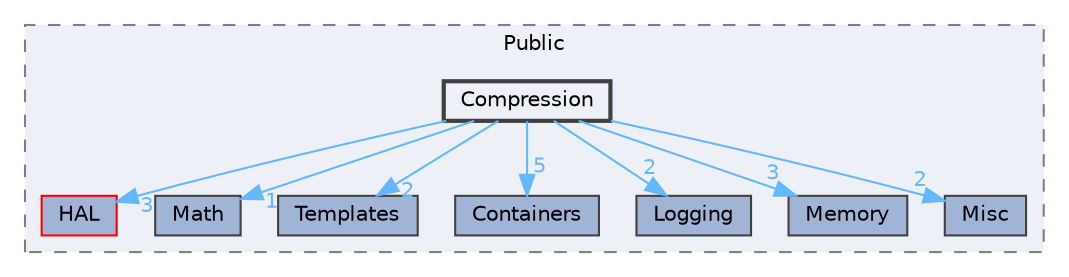 digraph "Compression"
{
 // INTERACTIVE_SVG=YES
 // LATEX_PDF_SIZE
  bgcolor="transparent";
  edge [fontname=Helvetica,fontsize=10,labelfontname=Helvetica,labelfontsize=10];
  node [fontname=Helvetica,fontsize=10,shape=box,height=0.2,width=0.4];
  compound=true
  subgraph clusterdir_ba49309ee78fabe0452662bc1a7ef37d {
    graph [ bgcolor="#edf0f7", pencolor="grey50", label="Public", fontname=Helvetica,fontsize=10 style="filled,dashed", URL="dir_ba49309ee78fabe0452662bc1a7ef37d.html",tooltip=""]
  dir_06b681a867cd45e91f64ca04156625cf [label="HAL", fillcolor="#a2b4d6", color="red", style="filled", URL="dir_06b681a867cd45e91f64ca04156625cf.html",tooltip=""];
  dir_d9c32345848c1de2353c1248bbdefaac [label="Math", fillcolor="#a2b4d6", color="grey25", style="filled", URL="dir_d9c32345848c1de2353c1248bbdefaac.html",tooltip=""];
  dir_d923b29e5793e4ca6ecf89bd6d2fe94d [label="Templates", fillcolor="#a2b4d6", color="grey25", style="filled", URL="dir_d923b29e5793e4ca6ecf89bd6d2fe94d.html",tooltip=""];
  dir_d6d4edf6ba84739b62e6fae684879a69 [label="Containers", fillcolor="#a2b4d6", color="grey25", style="filled", URL="dir_d6d4edf6ba84739b62e6fae684879a69.html",tooltip=""];
  dir_cdbe86fff28349c50d558c00879cc362 [label="Logging", fillcolor="#a2b4d6", color="grey25", style="filled", URL="dir_cdbe86fff28349c50d558c00879cc362.html",tooltip=""];
  dir_61f53bcac5392dd93e7b6b179c6206e3 [label="Memory", fillcolor="#a2b4d6", color="grey25", style="filled", URL="dir_61f53bcac5392dd93e7b6b179c6206e3.html",tooltip=""];
  dir_8d7b93d547498163f6da7ff79a1b5a4d [label="Misc", fillcolor="#a2b4d6", color="grey25", style="filled", URL="dir_8d7b93d547498163f6da7ff79a1b5a4d.html",tooltip=""];
  dir_c4f461ceca7dce2b5f55ab3999b4eee0 [label="Compression", fillcolor="#edf0f7", color="grey25", style="filled,bold", URL="dir_c4f461ceca7dce2b5f55ab3999b4eee0.html",tooltip=""];
  }
  dir_c4f461ceca7dce2b5f55ab3999b4eee0->dir_06b681a867cd45e91f64ca04156625cf [headlabel="3", labeldistance=1.5 headhref="dir_000235_000461.html" href="dir_000235_000461.html" color="steelblue1" fontcolor="steelblue1"];
  dir_c4f461ceca7dce2b5f55ab3999b4eee0->dir_61f53bcac5392dd93e7b6b179c6206e3 [headlabel="3", labeldistance=1.5 headhref="dir_000235_000620.html" href="dir_000235_000620.html" color="steelblue1" fontcolor="steelblue1"];
  dir_c4f461ceca7dce2b5f55ab3999b4eee0->dir_8d7b93d547498163f6da7ff79a1b5a4d [headlabel="2", labeldistance=1.5 headhref="dir_000235_000649.html" href="dir_000235_000649.html" color="steelblue1" fontcolor="steelblue1"];
  dir_c4f461ceca7dce2b5f55ab3999b4eee0->dir_cdbe86fff28349c50d558c00879cc362 [headlabel="2", labeldistance=1.5 headhref="dir_000235_000592.html" href="dir_000235_000592.html" color="steelblue1" fontcolor="steelblue1"];
  dir_c4f461ceca7dce2b5f55ab3999b4eee0->dir_d6d4edf6ba84739b62e6fae684879a69 [headlabel="5", labeldistance=1.5 headhref="dir_000235_000253.html" href="dir_000235_000253.html" color="steelblue1" fontcolor="steelblue1"];
  dir_c4f461ceca7dce2b5f55ab3999b4eee0->dir_d923b29e5793e4ca6ecf89bd6d2fe94d [headlabel="2", labeldistance=1.5 headhref="dir_000235_001176.html" href="dir_000235_001176.html" color="steelblue1" fontcolor="steelblue1"];
  dir_c4f461ceca7dce2b5f55ab3999b4eee0->dir_d9c32345848c1de2353c1248bbdefaac [headlabel="1", labeldistance=1.5 headhref="dir_000235_000608.html" href="dir_000235_000608.html" color="steelblue1" fontcolor="steelblue1"];
}
